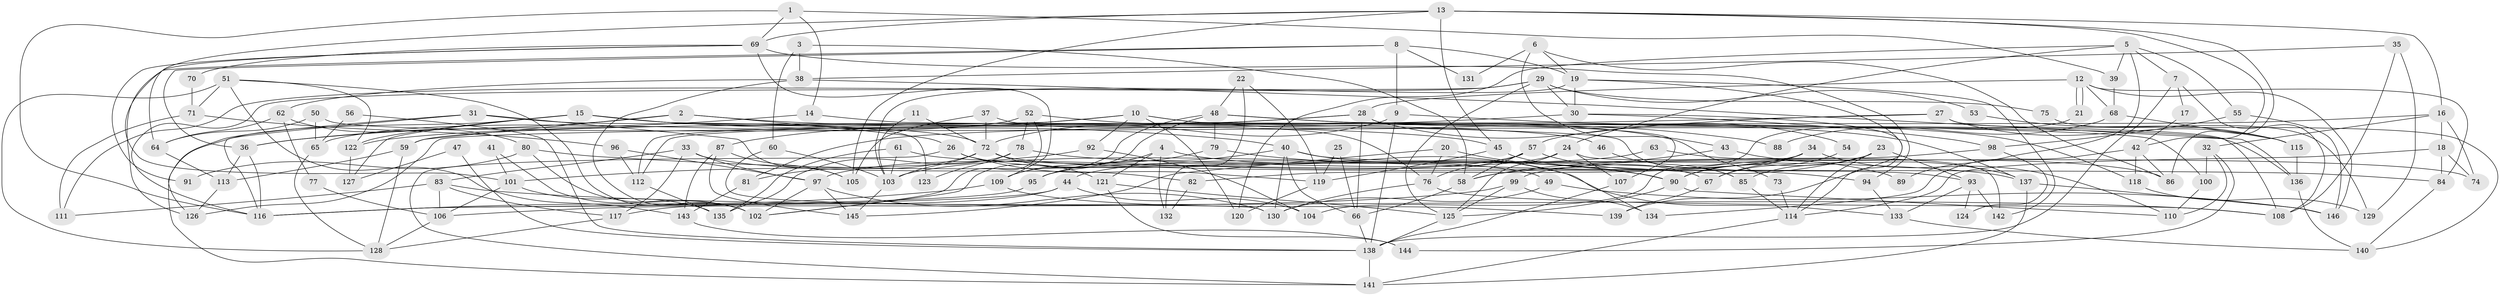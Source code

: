 // Generated by graph-tools (version 1.1) at 2025/26/03/09/25 03:26:16]
// undirected, 146 vertices, 292 edges
graph export_dot {
graph [start="1"]
  node [color=gray90,style=filled];
  1;
  2;
  3;
  4;
  5;
  6;
  7;
  8;
  9;
  10;
  11;
  12;
  13;
  14;
  15;
  16;
  17;
  18;
  19;
  20;
  21;
  22;
  23;
  24;
  25;
  26;
  27;
  28;
  29;
  30;
  31;
  32;
  33;
  34;
  35;
  36;
  37;
  38;
  39;
  40;
  41;
  42;
  43;
  44;
  45;
  46;
  47;
  48;
  49;
  50;
  51;
  52;
  53;
  54;
  55;
  56;
  57;
  58;
  59;
  60;
  61;
  62;
  63;
  64;
  65;
  66;
  67;
  68;
  69;
  70;
  71;
  72;
  73;
  74;
  75;
  76;
  77;
  78;
  79;
  80;
  81;
  82;
  83;
  84;
  85;
  86;
  87;
  88;
  89;
  90;
  91;
  92;
  93;
  94;
  95;
  96;
  97;
  98;
  99;
  100;
  101;
  102;
  103;
  104;
  105;
  106;
  107;
  108;
  109;
  110;
  111;
  112;
  113;
  114;
  115;
  116;
  117;
  118;
  119;
  120;
  121;
  122;
  123;
  124;
  125;
  126;
  127;
  128;
  129;
  130;
  131;
  132;
  133;
  134;
  135;
  136;
  137;
  138;
  139;
  140;
  141;
  142;
  143;
  144;
  145;
  146;
  1 -- 116;
  1 -- 69;
  1 -- 14;
  1 -- 39;
  2 -- 36;
  2 -- 26;
  2 -- 45;
  2 -- 59;
  3 -- 38;
  3 -- 60;
  3 -- 58;
  4 -- 121;
  4 -- 133;
  4 -- 109;
  4 -- 132;
  5 -- 7;
  5 -- 24;
  5 -- 39;
  5 -- 55;
  5 -- 89;
  5 -- 120;
  6 -- 43;
  6 -- 86;
  6 -- 19;
  6 -- 131;
  7 -- 138;
  7 -- 108;
  7 -- 17;
  8 -- 9;
  8 -- 19;
  8 -- 36;
  8 -- 126;
  8 -- 131;
  9 -- 138;
  9 -- 72;
  9 -- 118;
  10 -- 87;
  10 -- 112;
  10 -- 88;
  10 -- 92;
  10 -- 107;
  10 -- 120;
  11 -- 72;
  11 -- 103;
  12 -- 21;
  12 -- 21;
  12 -- 84;
  12 -- 28;
  12 -- 68;
  12 -- 146;
  13 -- 16;
  13 -- 105;
  13 -- 42;
  13 -- 45;
  13 -- 64;
  13 -- 69;
  13 -- 86;
  14 -- 36;
  14 -- 85;
  15 -- 72;
  15 -- 40;
  15 -- 122;
  15 -- 123;
  15 -- 127;
  15 -- 141;
  16 -- 74;
  16 -- 32;
  16 -- 18;
  16 -- 81;
  17 -- 42;
  18 -- 114;
  18 -- 74;
  18 -- 84;
  19 -- 139;
  19 -- 30;
  19 -- 103;
  19 -- 142;
  20 -- 90;
  20 -- 145;
  20 -- 76;
  21 -- 104;
  22 -- 119;
  22 -- 48;
  22 -- 132;
  23 -- 114;
  23 -- 58;
  23 -- 85;
  23 -- 90;
  23 -- 93;
  24 -- 107;
  24 -- 125;
  24 -- 95;
  24 -- 142;
  25 -- 66;
  25 -- 119;
  26 -- 141;
  26 -- 119;
  26 -- 49;
  27 -- 57;
  27 -- 115;
  27 -- 126;
  27 -- 140;
  28 -- 108;
  28 -- 54;
  28 -- 66;
  28 -- 112;
  28 -- 122;
  29 -- 116;
  29 -- 30;
  29 -- 53;
  29 -- 75;
  29 -- 111;
  29 -- 125;
  30 -- 59;
  30 -- 98;
  30 -- 114;
  31 -- 116;
  31 -- 126;
  31 -- 46;
  31 -- 105;
  32 -- 110;
  32 -- 100;
  32 -- 144;
  33 -- 97;
  33 -- 83;
  33 -- 82;
  33 -- 117;
  34 -- 90;
  34 -- 82;
  34 -- 44;
  34 -- 67;
  34 -- 110;
  35 -- 108;
  35 -- 38;
  35 -- 129;
  36 -- 116;
  36 -- 113;
  37 -- 76;
  37 -- 72;
  37 -- 105;
  38 -- 102;
  38 -- 62;
  38 -- 136;
  39 -- 68;
  40 -- 130;
  40 -- 66;
  40 -- 74;
  40 -- 95;
  40 -- 134;
  41 -- 102;
  41 -- 101;
  42 -- 134;
  42 -- 86;
  42 -- 118;
  43 -- 137;
  43 -- 58;
  44 -- 117;
  44 -- 104;
  44 -- 116;
  45 -- 67;
  45 -- 119;
  46 -- 85;
  47 -- 127;
  47 -- 138;
  48 -- 79;
  48 -- 109;
  48 -- 100;
  48 -- 102;
  48 -- 137;
  49 -- 146;
  49 -- 130;
  50 -- 65;
  50 -- 64;
  50 -- 136;
  51 -- 143;
  51 -- 122;
  51 -- 71;
  51 -- 102;
  51 -- 128;
  52 -- 78;
  52 -- 102;
  52 -- 65;
  52 -- 73;
  53 -- 115;
  54 -- 67;
  55 -- 146;
  55 -- 98;
  56 -- 138;
  56 -- 65;
  57 -- 76;
  57 -- 97;
  57 -- 58;
  57 -- 89;
  58 -- 66;
  59 -- 113;
  59 -- 128;
  60 -- 130;
  60 -- 103;
  61 -- 84;
  61 -- 103;
  61 -- 135;
  62 -- 64;
  62 -- 80;
  62 -- 77;
  63 -- 86;
  63 -- 103;
  64 -- 113;
  65 -- 128;
  66 -- 138;
  67 -- 139;
  68 -- 88;
  68 -- 115;
  69 -- 109;
  69 -- 70;
  69 -- 91;
  69 -- 94;
  69 -- 101;
  70 -- 71;
  71 -- 111;
  71 -- 96;
  72 -- 121;
  72 -- 93;
  72 -- 81;
  72 -- 103;
  73 -- 114;
  75 -- 129;
  76 -- 130;
  76 -- 108;
  77 -- 106;
  78 -- 137;
  78 -- 135;
  78 -- 123;
  79 -- 95;
  79 -- 90;
  80 -- 94;
  80 -- 102;
  80 -- 91;
  81 -- 143;
  82 -- 132;
  83 -- 106;
  83 -- 117;
  83 -- 108;
  83 -- 111;
  84 -- 140;
  85 -- 114;
  87 -- 105;
  87 -- 145;
  87 -- 143;
  90 -- 125;
  90 -- 110;
  92 -- 101;
  92 -- 104;
  93 -- 142;
  93 -- 124;
  93 -- 133;
  94 -- 133;
  95 -- 116;
  96 -- 112;
  96 -- 97;
  97 -- 102;
  97 -- 130;
  97 -- 145;
  98 -- 99;
  98 -- 124;
  99 -- 125;
  99 -- 106;
  99 -- 134;
  100 -- 110;
  101 -- 106;
  101 -- 135;
  103 -- 145;
  106 -- 128;
  107 -- 138;
  109 -- 116;
  109 -- 139;
  112 -- 135;
  113 -- 126;
  114 -- 141;
  115 -- 136;
  117 -- 128;
  118 -- 129;
  119 -- 120;
  121 -- 125;
  121 -- 144;
  122 -- 127;
  125 -- 138;
  133 -- 140;
  136 -- 140;
  137 -- 141;
  137 -- 146;
  138 -- 141;
  143 -- 144;
}
